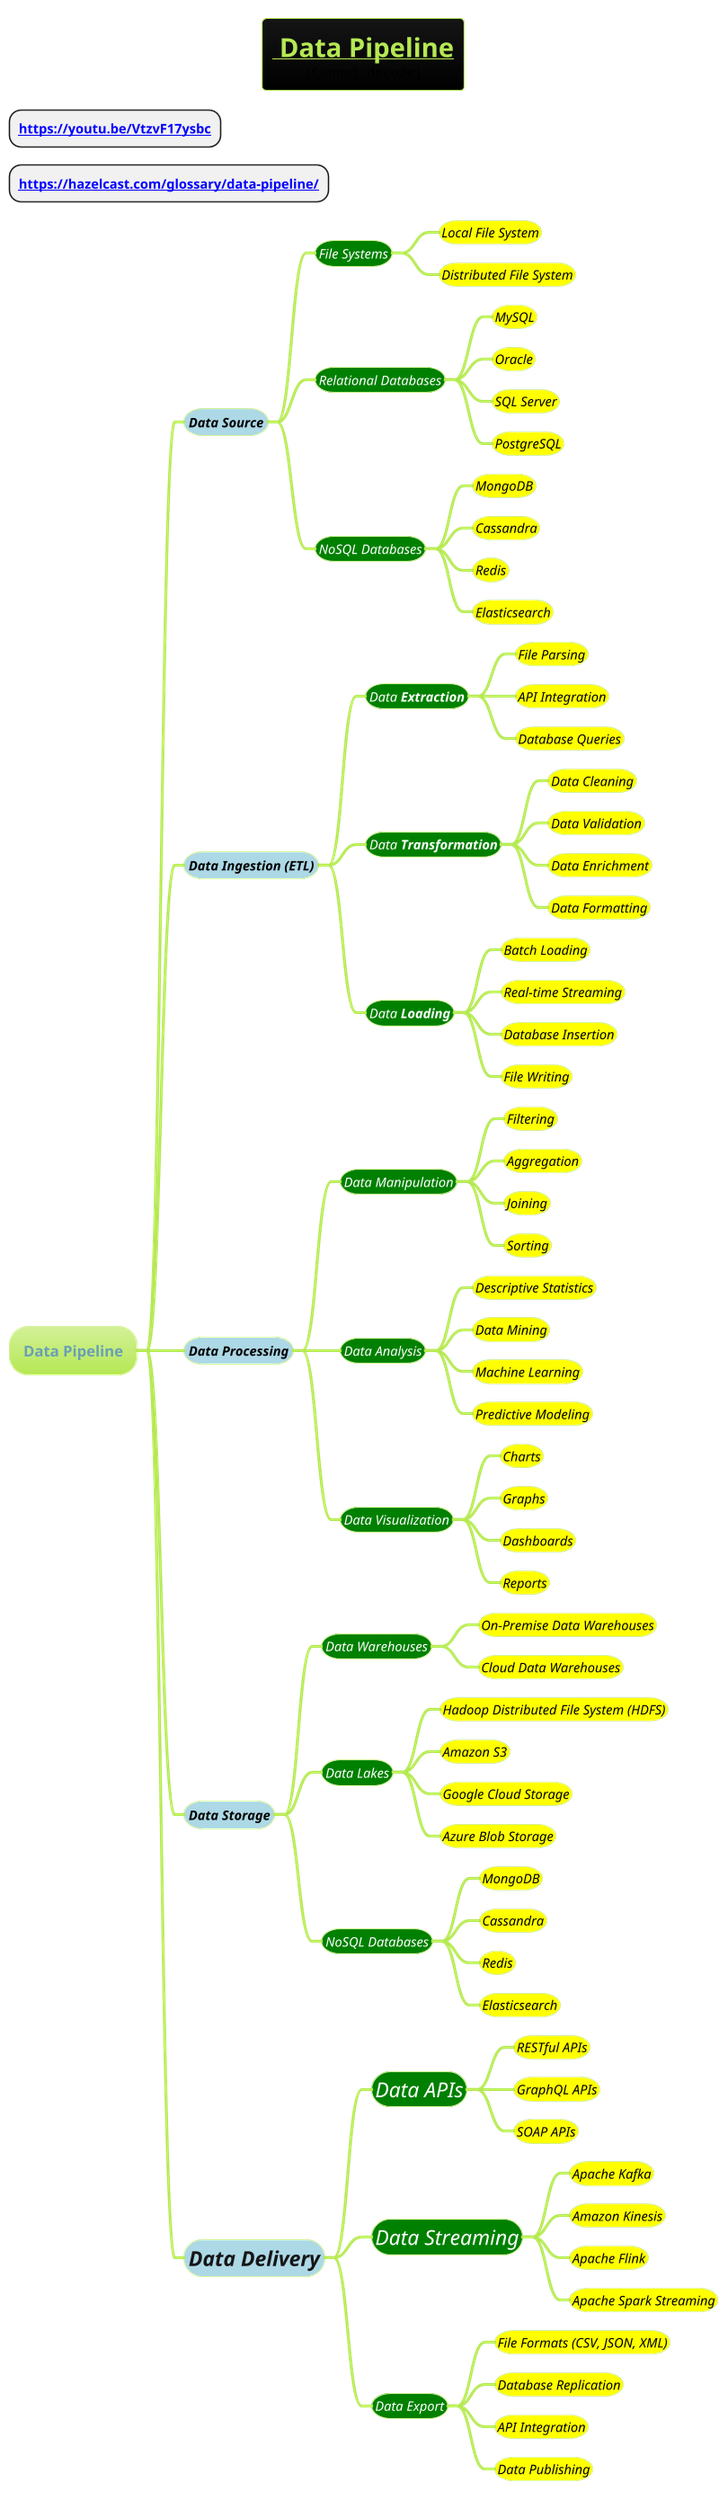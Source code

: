 @startmindmap
title =__ Data Pipeline__\n<img:images/img.png>

* **[[https://youtu.be/VtzvF17ysbc  ]]**
* **[[https://hazelcast.com/glossary/data-pipeline/]]**

!theme hacker
* Data Pipeline
**[#lightblue] <color #black><i><size:14>Data Source
***[#green] <color #white><i><size:14>File Systems
****[#yellow] <i><size:14><color #black>Local File System
****[#yellow] <i><size:14><color #black>Distributed File System
***[#green] <color #white><i><size:14>Relational Databases
****[#yellow] <i><size:14><color #black>MySQL
****[#yellow] <i><size:14><color #black>Oracle
****[#yellow] <i><size:14><color #black>SQL Server
****[#yellow] <i><size:14><color #black>PostgreSQL
***[#green] <color #white><i><size:14>NoSQL Databases
****[#yellow] <i><size:14><color #black>MongoDB
****[#yellow] <i><size:14><color #black>Cassandra
****[#yellow] <i><size:14><color #black>Redis
****[#yellow] <i><size:14><color #black>Elasticsearch
**[#lightblue] <color #black><i><size:14>Data Ingestion (ETL)
***[#green] <color #white><i><size:14>Data **Extraction**
****[#yellow] <i><size:14><color #black>File Parsing
****[#yellow] <i><size:14><color #black>API Integration
****[#yellow] <i><size:14><color #black>Database Queries
***[#green] <color #white><i><size:14>Data **Transformation**
****[#yellow] <i><size:14><color #black>Data Cleaning
****[#yellow] <i><size:14><color #black>Data Validation
****[#yellow] <i><size:14><color #black>Data Enrichment
****[#yellow] <i><size:14><color #black>Data Formatting
***[#green] <color #white><i><size:14>Data **Loading**
****[#yellow] <i><size:14><color #black>Batch Loading
****[#yellow] <i><size:14><color #black>Real-time Streaming
****[#yellow] <i><size:14><color #black>Database Insertion
****[#yellow] <i><size:14><color #black>File Writing
**[#lightblue] <color #black><i><size:14>Data Processing
***[#green] <color #white><i><size:14>Data Manipulation
****[#yellow] <i><size:14><color #black>Filtering
****[#yellow] <i><size:14><color #black>Aggregation
****[#yellow] <i><size:14><color #black>Joining
****[#yellow] <i><size:14><color #black>Sorting
***[#green] <color #white><i><size:14>Data Analysis
****[#yellow] <i><size:14><color #black>Descriptive Statistics
****[#yellow] <i><size:14><color #black>Data Mining
****[#yellow] <i><size:14><color #black>Machine Learning
****[#yellow] <i><size:14><color #black>Predictive Modeling
***[#green] <color #white><i><size:14>Data Visualization
****[#yellow] <i><size:14><color #black>Charts
****[#yellow] <i><size:14><color #black>Graphs
****[#yellow] <i><size:14><color #black>Dashboards
****[#yellow] <i><size:14><color #black>Reports
**[#lightblue] <color #black><i><size:14>Data Storage
***[#green] <color #white><i><size:14>Data Warehouses
****[#yellow] <i><size:14><color #black>On-Premise Data Warehouses
****[#yellow] <i><size:14><color #black>Cloud Data Warehouses
***[#green] <color #white><i><size:14>Data Lakes
****[#yellow] <i><size:14><color #black>Hadoop Distributed File System (HDFS)
****[#yellow] <i><size:14><color #black>Amazon S3
****[#yellow] <i><size:14><color #black>Google Cloud Storage
****[#yellow] <i><size:14><color #black>Azure Blob Storage
***[#green] <color #white><i><size:14>NoSQL Databases
****[#yellow] <i><size:14><color #black>MongoDB
****[#yellow] <i><size:14><color #black>Cassandra
****[#yellow] <i><size:14><color #black>Redis
****[#yellow] <i><size:14><color #black>Elasticsearch
**[#lightblue] =<i>Data Delivery
***[#green] <color #white><i><size:22>Data APIs
****[#yellow] <i><size:14><color #black>RESTful APIs
****[#yellow] <i><size:14><color #black>GraphQL APIs
****[#yellow] <i><size:14><color #black>SOAP APIs
***[#green] <color #white><i><size:22>Data Streaming
****[#yellow] <i><size:14><color #black>Apache Kafka
****[#yellow] <i><size:14><color #black>Amazon Kinesis
****[#yellow] <i><size:14><color #black>Apache Flink
****[#yellow] <i><size:14><color #black>Apache Spark Streaming
***[#green] <color #white><i><size:14>Data Export
****[#yellow] <i><size:14><color #black>File Formats (CSV, JSON, XML)
****[#yellow] <i><size:14><color #black>Database Replication
****[#yellow] <i><size:14><color #black>API Integration
****[#yellow] <i><size:14><color #black>Data Publishing
@endmindmap
